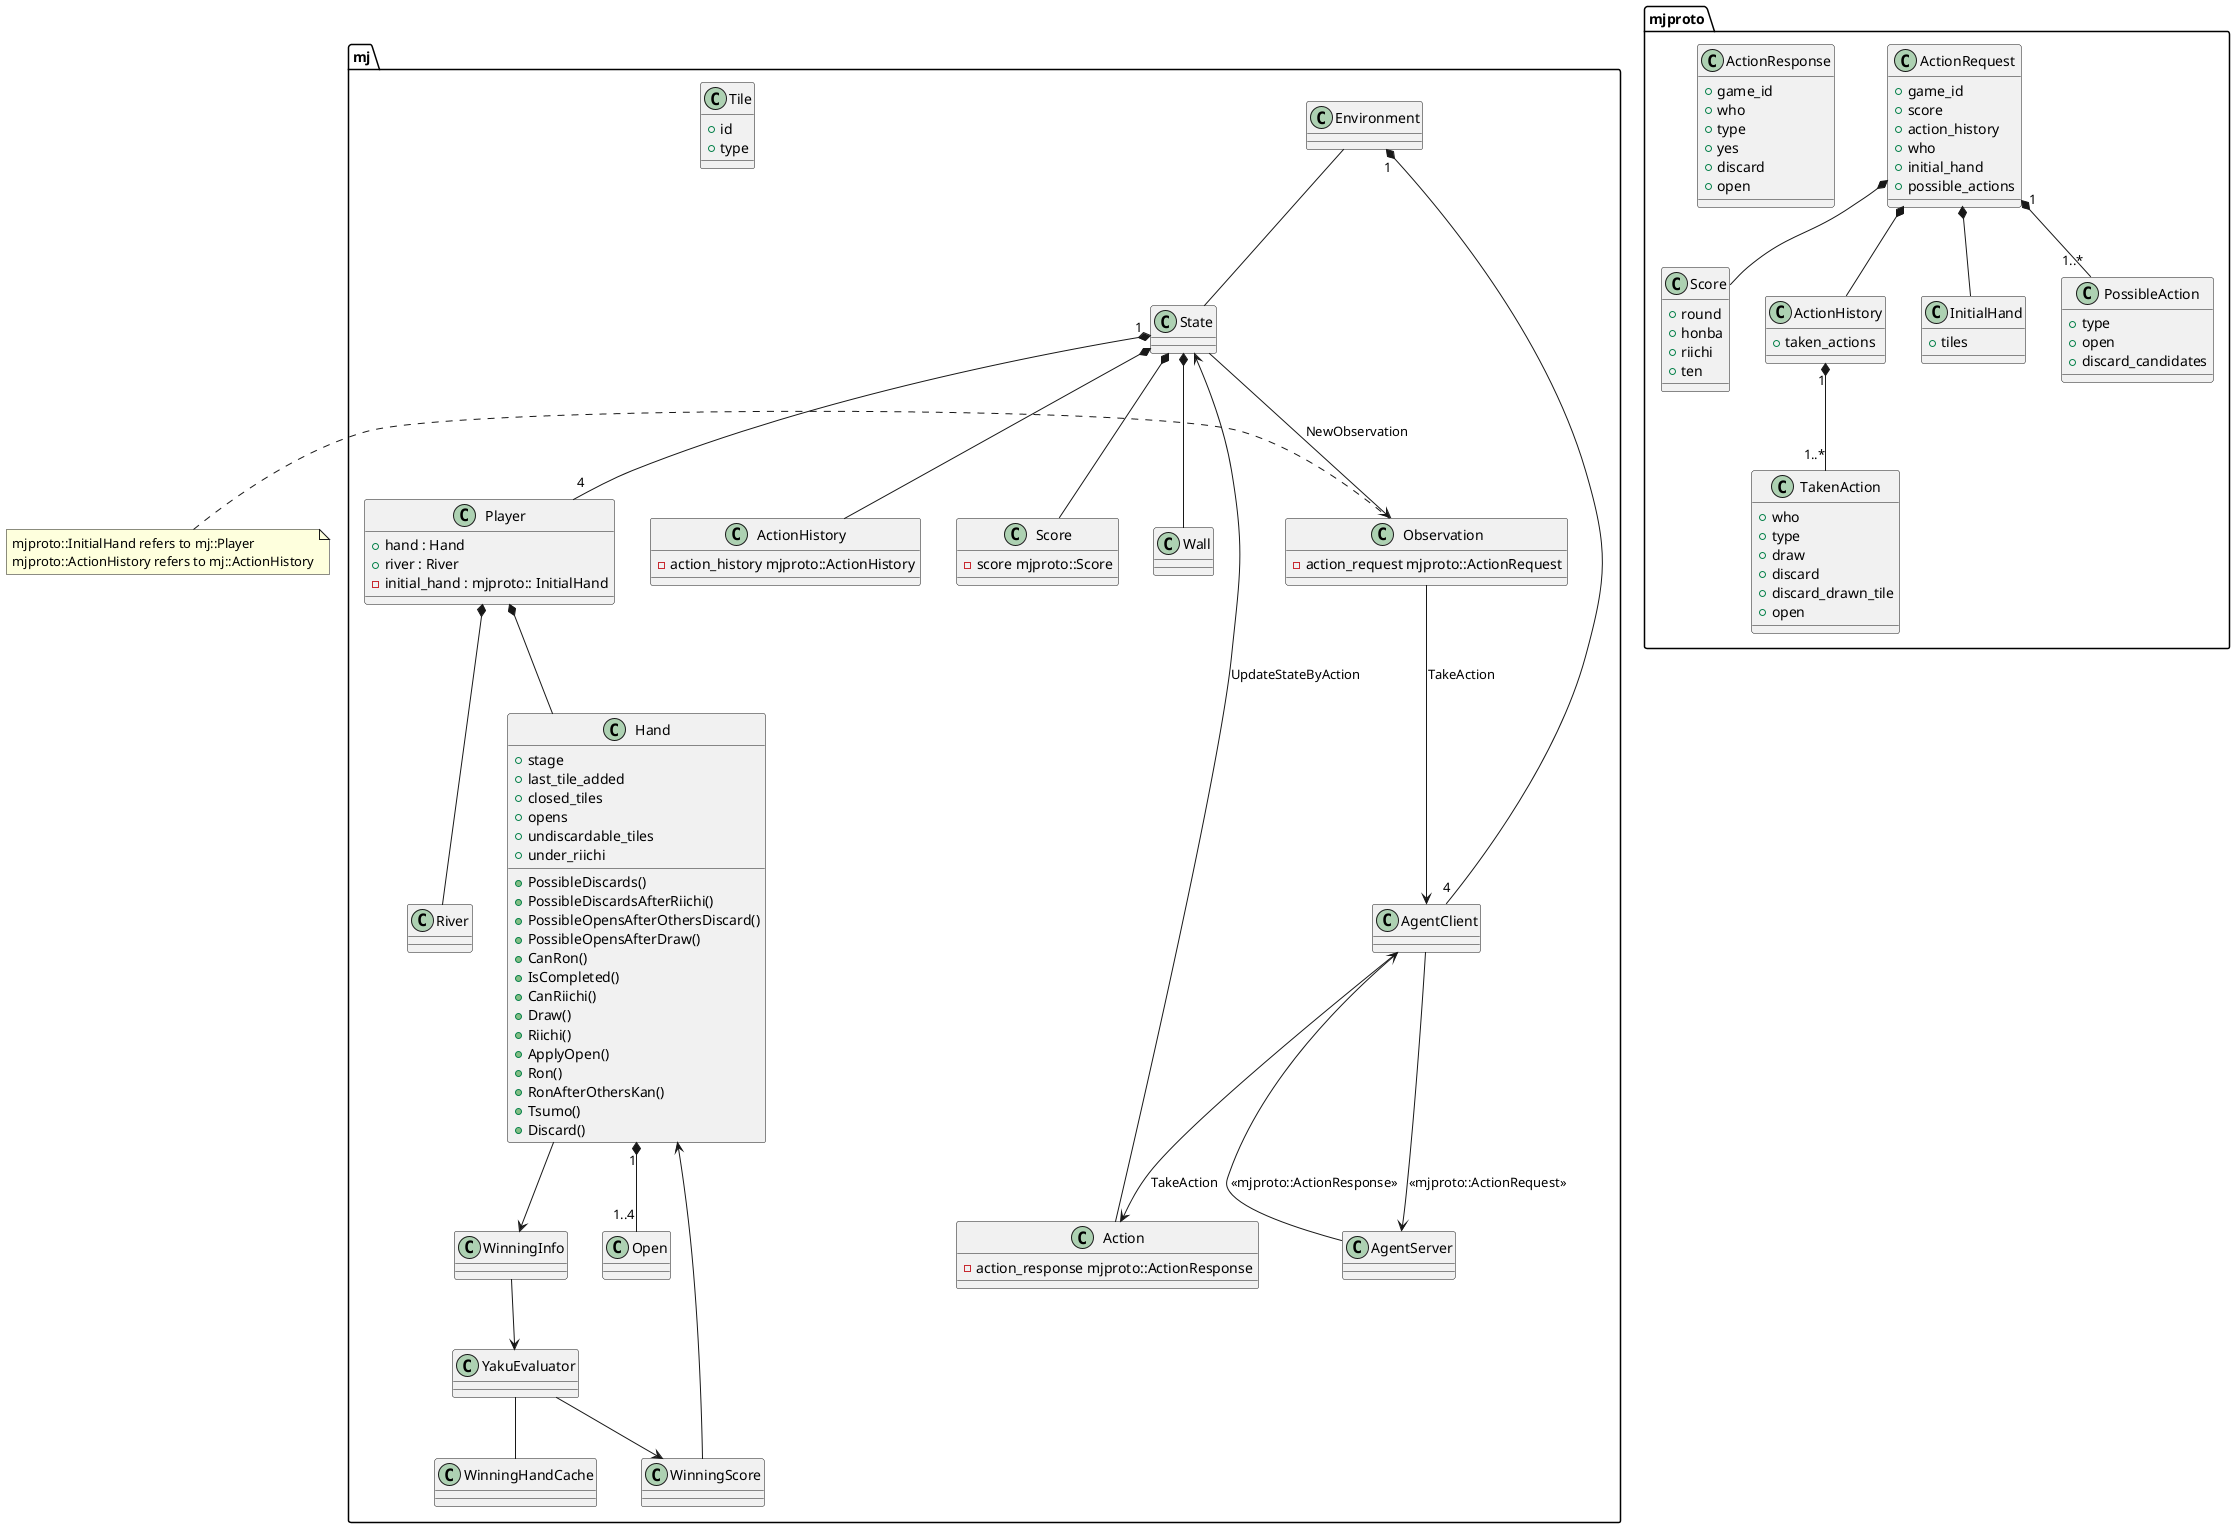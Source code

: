 @startuml

set namespaceSeparator ::

class mjproto::Score {
  + round
  + honba 
  + riichi 
  + ten 
}

class mjproto::TakenAction {
  + who
  + type 
  + draw 
  + discard 
  + discard_drawn_tile
  + open
}

class mjproto::ActionHistory {
  + taken_actions 
}

class mjproto::InitialHand {
  + tiles
}

class mjproto::PossibleAction {
  + type
  + open 
  + discard_candidates
}

class mjproto::ActionRequest {
  + game_id
  + score
  + action_history
  + who
  + initial_hand 
  + possible_actions
}

class mjproto::ActionResponse { 
  + game_id 
  + who
  + type
  + yes
  + discard
  + open
}

mjproto::ActionRequest *-- mjproto::Score
mjproto::ActionRequest *-- mjproto::ActionHistory
mjproto::ActionRequest *-- mjproto::InitialHand
mjproto::ActionRequest "1" *-- "1..*" mjproto::PossibleAction

mjproto::ActionHistory "1" *-- "1..*" mjproto::TakenAction


class mj::Environment {
}

class mj::YakuEvaluator {
}

class mj::WinningHandCache {
}

class mj::WinningScore {
}

class mj::WinningInfo {
}

class mj::State {

}

class mj::Player {
    + hand : Hand
    + river : River
    - initial_hand : mjproto:: InitialHand
}

class mj::Observation {
    - action_request mjproto::ActionRequest
}
note left
mjproto::InitialHand refers to mj::Player
mjproto::ActionHistory refers to mj::ActionHistory
end note

class mj::ActionHistory {
    - action_history mjproto::ActionHistory
}

class mj::AgentClient {

}

class mj::AgentServer {

}

class mj::Score {
    - score mjproto::Score
}

class mj::Wall {

}

class mj::River {

} 

class mj::Action {
    - action_response mjproto::ActionResponse
}

class mj::Hand {
    + stage
    + last_tile_added
    + closed_tiles
    + opens
    + undiscardable_tiles
    + under_riichi
    + PossibleDiscards()
    + PossibleDiscardsAfterRiichi()
    + PossibleOpensAfterOthersDiscard()
    + PossibleOpensAfterDraw()
    + CanRon()
    + IsCompleted()
    + CanRiichi()
    + Draw()
    + Riichi()
    + ApplyOpen()
    + Ron()
    + RonAfterOthersKan()
    + Tsumo()
    + Discard()
}

class mj::Open {

}

class mj::Tile {
    + id
    + type
}


mj::Environment "1" *-- "4" mj::AgentClient
mj::Environment -- mj::State 

mj::State <-- mj::Action : UpdateStateByAction
mj::State *-- mj::Score 
mj::State *-- mj::Wall
mj::State *-- mj::ActionHistory
mj::State "1" *-- "4" mj::Player
mj::State --> mj::Observation : NewObservation

mj::Observation --> mj::AgentClient : TakeAction

mj::Player *-- mj::Hand
mj::Player *-- mj::River 

mj::Hand "1" *-- "1..4" mj::Open
mj::Hand --> mj::WinningInfo

mj::WinningInfo --> mj::YakuEvaluator

mj::YakuEvaluator -- mj::WinningHandCache
mj::YakuEvaluator --> mj::WinningScore

mj::WinningScore --> mj::Hand

mj::AgentClient --> mj::AgentServer : <<mjproto::ActionRequest>>
mj::AgentClient --> mj::Action : TakeAction

mj::AgentServer --> mj::AgentClient : <<mjproto::ActionResponse>>


@enduml